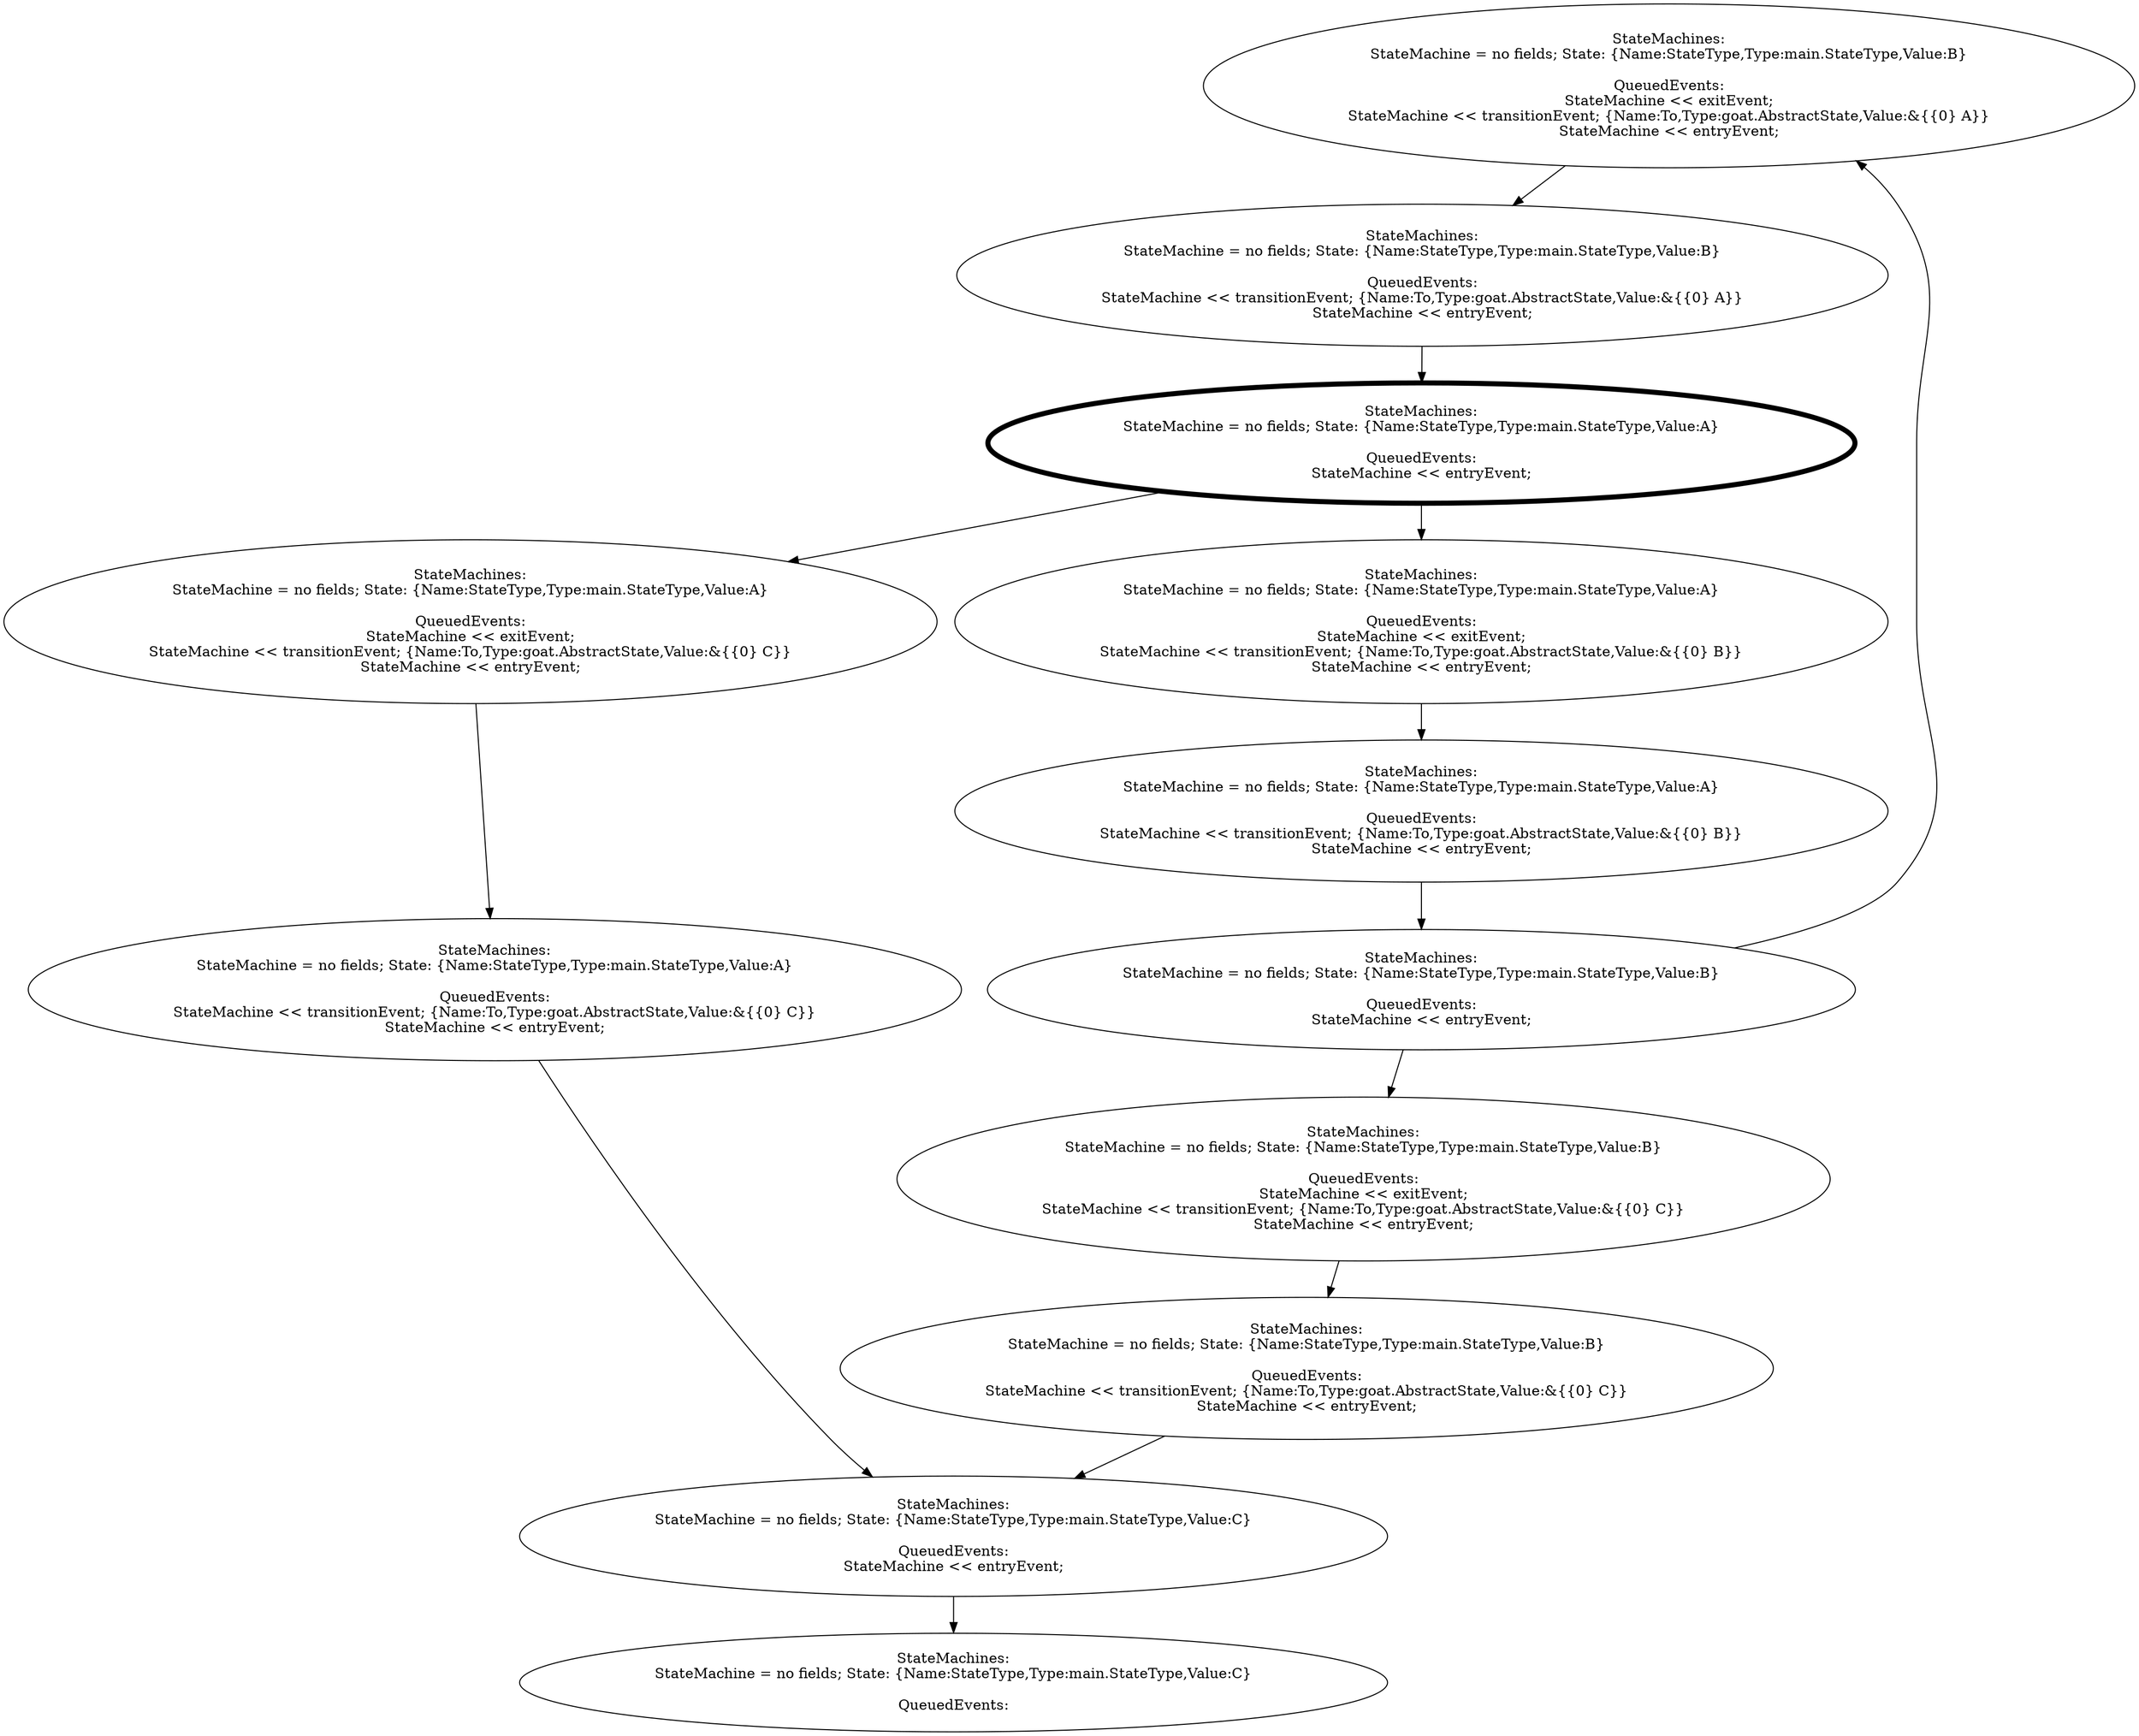 digraph {
  987794805182658016 [ label="StateMachines:
StateMachine = no fields; State: {Name:StateType,Type:main.StateType,Value:B}

QueuedEvents:
StateMachine << exitEvent;
StateMachine << transitionEvent; {Name:To,Type:goat.AbstractState,Value:&{{0} A}}
StateMachine << entryEvent;" ];
  2575511341864644269 [ label="StateMachines:
StateMachine = no fields; State: {Name:StateType,Type:main.StateType,Value:C}

QueuedEvents:" ];
  5097618433102130894 [ label="StateMachines:
StateMachine = no fields; State: {Name:StateType,Type:main.StateType,Value:A}

QueuedEvents:
StateMachine << exitEvent;
StateMachine << transitionEvent; {Name:To,Type:goat.AbstractState,Value:&{{0} B}}
StateMachine << entryEvent;" ];
  5527857267847071282 [ label="StateMachines:
StateMachine = no fields; State: {Name:StateType,Type:main.StateType,Value:C}

QueuedEvents:
StateMachine << entryEvent;" ];
  5627962369265483989 [ label="StateMachines:
StateMachine = no fields; State: {Name:StateType,Type:main.StateType,Value:A}

QueuedEvents:
StateMachine << exitEvent;
StateMachine << transitionEvent; {Name:To,Type:goat.AbstractState,Value:&{{0} C}}
StateMachine << entryEvent;" ];
  6054779806285993961 [ label="StateMachines:
StateMachine = no fields; State: {Name:StateType,Type:main.StateType,Value:B}

QueuedEvents:
StateMachine << entryEvent;" ];
  6322186062374911897 [ label="StateMachines:
StateMachine = no fields; State: {Name:StateType,Type:main.StateType,Value:B}

QueuedEvents:
StateMachine << transitionEvent; {Name:To,Type:goat.AbstractState,Value:&{{0} C}}
StateMachine << entryEvent;" ];
  7616493767371207623 [ label="StateMachines:
StateMachine = no fields; State: {Name:StateType,Type:main.StateType,Value:B}

QueuedEvents:
StateMachine << transitionEvent; {Name:To,Type:goat.AbstractState,Value:&{{0} A}}
StateMachine << entryEvent;" ];
  9959765463187636756 [ label="StateMachines:
StateMachine = no fields; State: {Name:StateType,Type:main.StateType,Value:A}

QueuedEvents:
StateMachine << entryEvent;" ];
  9959765463187636756 [ penwidth=5 ];
  14011300246296273222 [ label="StateMachines:
StateMachine = no fields; State: {Name:StateType,Type:main.StateType,Value:A}

QueuedEvents:
StateMachine << transitionEvent; {Name:To,Type:goat.AbstractState,Value:&{{0} C}}
StateMachine << entryEvent;" ];
  14786808887223160653 [ label="StateMachines:
StateMachine = no fields; State: {Name:StateType,Type:main.StateType,Value:A}

QueuedEvents:
StateMachine << transitionEvent; {Name:To,Type:goat.AbstractState,Value:&{{0} B}}
StateMachine << entryEvent;" ];
  18132631349523233274 [ label="StateMachines:
StateMachine = no fields; State: {Name:StateType,Type:main.StateType,Value:B}

QueuedEvents:
StateMachine << exitEvent;
StateMachine << transitionEvent; {Name:To,Type:goat.AbstractState,Value:&{{0} C}}
StateMachine << entryEvent;" ];
  987794805182658016 -> 7616493767371207623;
  5097618433102130894 -> 14786808887223160653;
  5527857267847071282 -> 2575511341864644269;
  5627962369265483989 -> 14011300246296273222;
  6054779806285993961 -> 987794805182658016;
  6054779806285993961 -> 18132631349523233274;
  6322186062374911897 -> 5527857267847071282;
  7616493767371207623 -> 9959765463187636756;
  9959765463187636756 -> 5097618433102130894;
  9959765463187636756 -> 5627962369265483989;
  14011300246296273222 -> 5527857267847071282;
  14786808887223160653 -> 6054779806285993961;
  18132631349523233274 -> 6322186062374911897;
}
